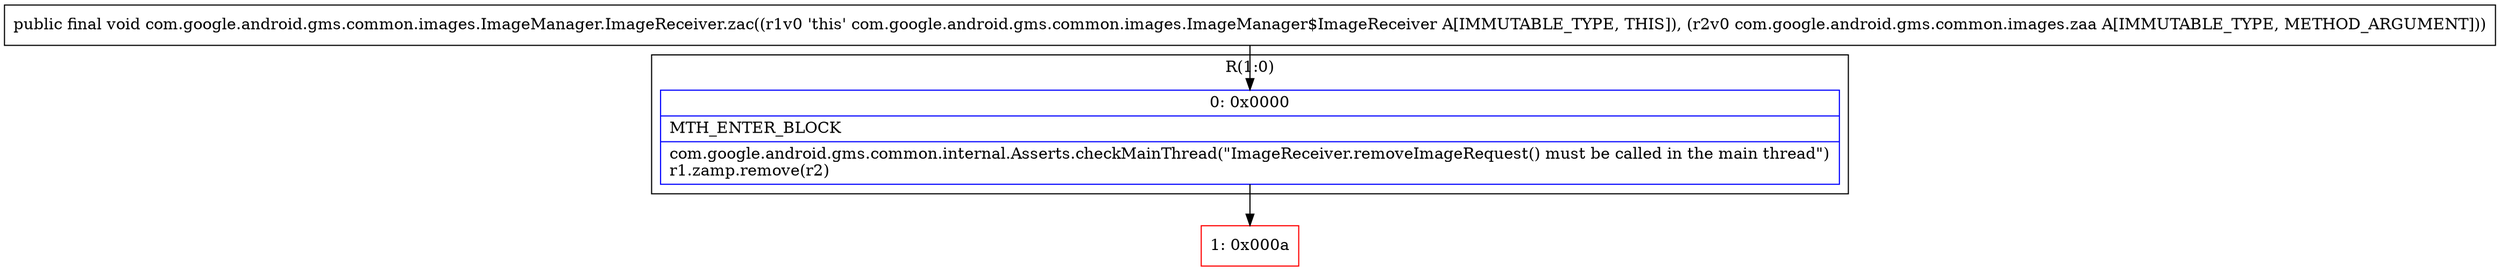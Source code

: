 digraph "CFG forcom.google.android.gms.common.images.ImageManager.ImageReceiver.zac(Lcom\/google\/android\/gms\/common\/images\/zaa;)V" {
subgraph cluster_Region_276934843 {
label = "R(1:0)";
node [shape=record,color=blue];
Node_0 [shape=record,label="{0\:\ 0x0000|MTH_ENTER_BLOCK\l|com.google.android.gms.common.internal.Asserts.checkMainThread(\"ImageReceiver.removeImageRequest() must be called in the main thread\")\lr1.zamp.remove(r2)\l}"];
}
Node_1 [shape=record,color=red,label="{1\:\ 0x000a}"];
MethodNode[shape=record,label="{public final void com.google.android.gms.common.images.ImageManager.ImageReceiver.zac((r1v0 'this' com.google.android.gms.common.images.ImageManager$ImageReceiver A[IMMUTABLE_TYPE, THIS]), (r2v0 com.google.android.gms.common.images.zaa A[IMMUTABLE_TYPE, METHOD_ARGUMENT])) }"];
MethodNode -> Node_0;
Node_0 -> Node_1;
}

